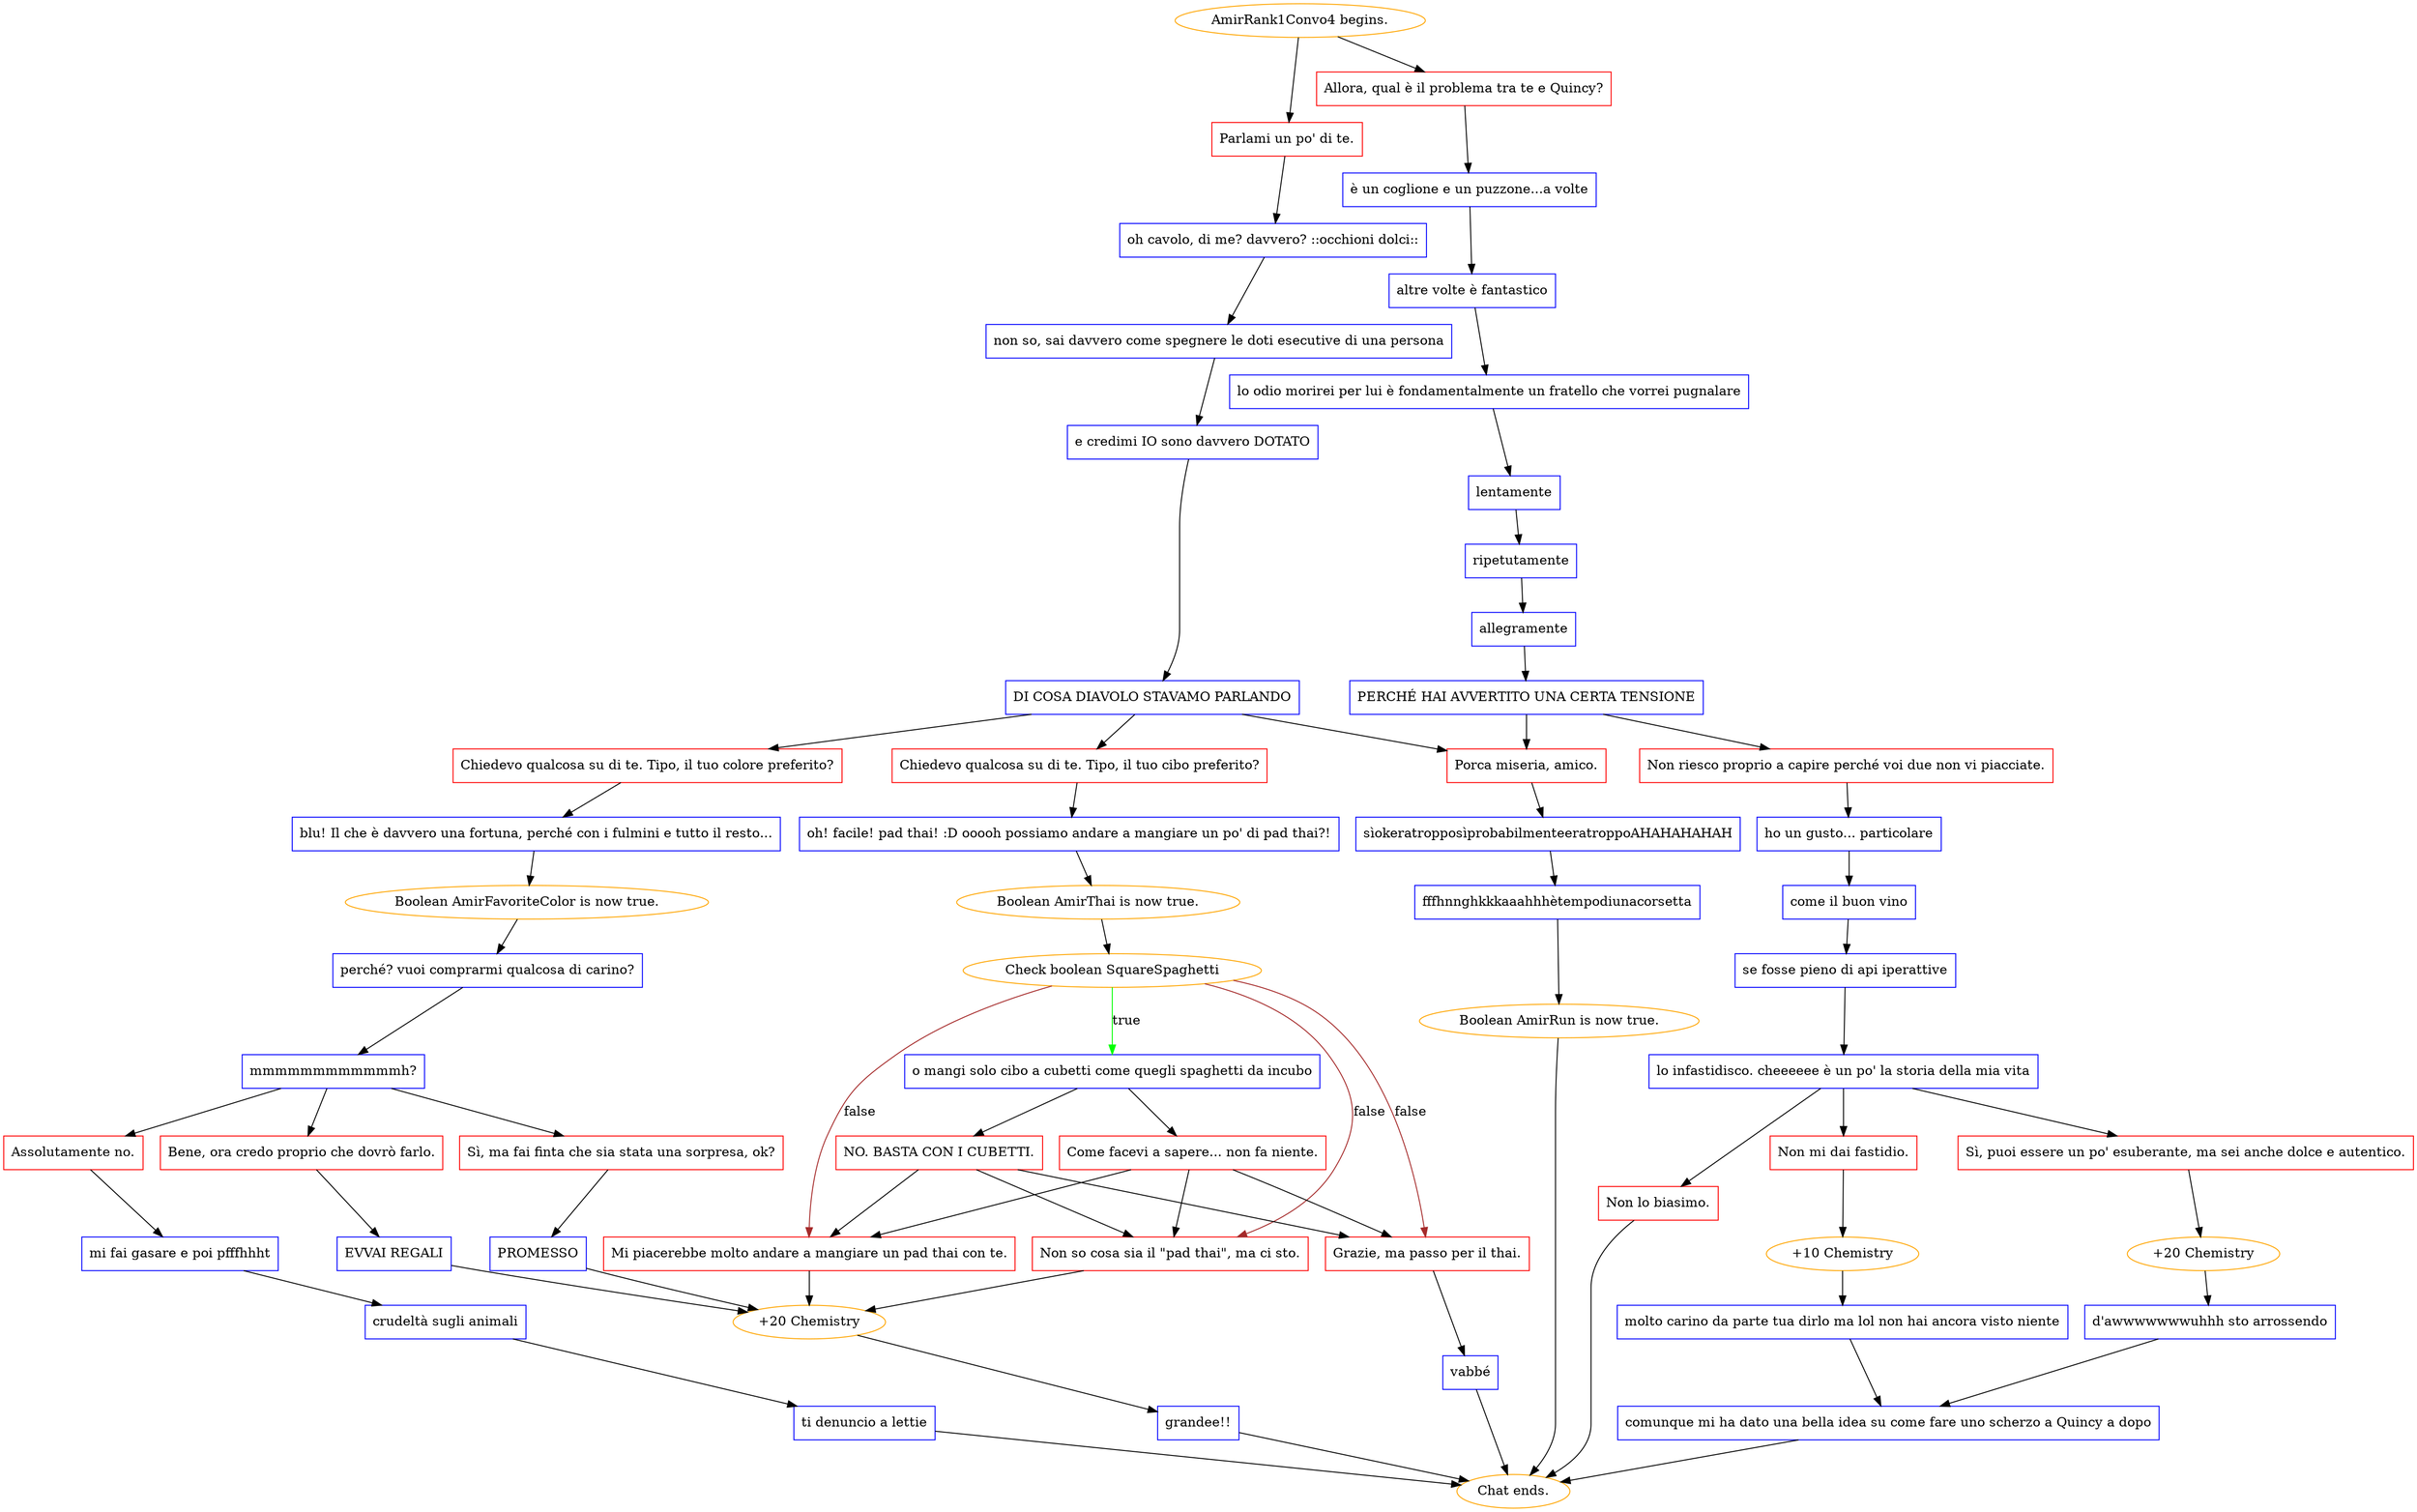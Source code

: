 digraph {
	"AmirRank1Convo4 begins." [color=orange];
		"AmirRank1Convo4 begins." -> j2306606433;
		"AmirRank1Convo4 begins." -> j2009692080;
	j2306606433 [label="Allora, qual è il problema tra te e Quincy?",shape=box,color=red];
		j2306606433 -> j1255784998;
	j2009692080 [label="Parlami un po' di te.",shape=box,color=red];
		j2009692080 -> j2154370286;
	j1255784998 [label="è un coglione e un puzzone...a volte",shape=box,color=blue];
		j1255784998 -> j3596034096;
	j2154370286 [label="oh cavolo, di me? davvero? ::occhioni dolci::",shape=box,color=blue];
		j2154370286 -> j2402037778;
	j3596034096 [label="altre volte è fantastico",shape=box,color=blue];
		j3596034096 -> j4263405527;
	j2402037778 [label="non so, sai davvero come spegnere le doti esecutive di una persona",shape=box,color=blue];
		j2402037778 -> j3541366829;
	j4263405527 [label="lo odio morirei per lui è fondamentalmente un fratello che vorrei pugnalare",shape=box,color=blue];
		j4263405527 -> j1999336238;
	j3541366829 [label="e credimi IO sono davvero DOTATO",shape=box,color=blue];
		j3541366829 -> j4134068346;
	j1999336238 [label="lentamente",shape=box,color=blue];
		j1999336238 -> j1549001892;
	j4134068346 [label="DI COSA DIAVOLO STAVAMO PARLANDO",shape=box,color=blue];
		j4134068346 -> j2447379103;
		j4134068346 -> j2602089037;
		j4134068346 -> j2192510411;
	j1549001892 [label="ripetutamente",shape=box,color=blue];
		j1549001892 -> j1972510532;
	j2447379103 [label="Porca miseria, amico.",shape=box,color=red];
		j2447379103 -> j1093487604;
	j2602089037 [label="Chiedevo qualcosa su di te. Tipo, il tuo cibo preferito?",shape=box,color=red];
		j2602089037 -> j3165677721;
	j2192510411 [label="Chiedevo qualcosa su di te. Tipo, il tuo colore preferito?",shape=box,color=red];
		j2192510411 -> j2574733471;
	j1972510532 [label="allegramente",shape=box,color=blue];
		j1972510532 -> j1200036458;
	j1093487604 [label="sìokeratropposìprobabilmenteeratroppoAHAHAHAHAH",shape=box,color=blue];
		j1093487604 -> j1974685697;
	j3165677721 [label="oh! facile! pad thai! :D ooooh possiamo andare a mangiare un po' di pad thai?!",shape=box,color=blue];
		j3165677721 -> j1051665310;
	j2574733471 [label="blu! Il che è davvero una fortuna, perché con i fulmini e tutto il resto...",shape=box,color=blue];
		j2574733471 -> j2442101032;
	j1200036458 [label="PERCHÉ HAI AVVERTITO UNA CERTA TENSIONE",shape=box,color=blue];
		j1200036458 -> j3776368231;
		j1200036458 -> j2447379103;
	j1974685697 [label="fffhnnghkkkaaahhhètempodiunacorsetta",shape=box,color=blue];
		j1974685697 -> j1426220801;
	j1051665310 [label="Boolean AmirThai is now true.",color=orange];
		j1051665310 -> j1549996540;
	j2442101032 [label="Boolean AmirFavoriteColor is now true.",color=orange];
		j2442101032 -> j4036619375;
	j3776368231 [label="Non riesco proprio a capire perché voi due non vi piacciate.",shape=box,color=red];
		j3776368231 -> j4079384261;
	j1426220801 [label="Boolean AmirRun is now true.",color=orange];
		j1426220801 -> "Chat ends.";
	j1549996540 [label="Check boolean SquareSpaghetti",color=orange];
		j1549996540 -> j796303791 [label=true,color=green];
		j1549996540 -> j1874179472 [label=false,color=brown];
		j1549996540 -> j1286919079 [label=false,color=brown];
		j1549996540 -> j3961736194 [label=false,color=brown];
	j4036619375 [label="perché? vuoi comprarmi qualcosa di carino?",shape=box,color=blue];
		j4036619375 -> j701108765;
	j4079384261 [label="ho un gusto... particolare",shape=box,color=blue];
		j4079384261 -> j511786533;
	"Chat ends." [color=orange];
	j796303791 [label="o mangi solo cibo a cubetti come quegli spaghetti da incubo",shape=box,color=blue];
		j796303791 -> j62430983;
		j796303791 -> j3467637540;
	j1874179472 [label="Grazie, ma passo per il thai.",shape=box,color=red];
		j1874179472 -> j355067385;
	j1286919079 [label="Non so cosa sia il \"pad thai\", ma ci sto.",shape=box,color=red];
		j1286919079 -> j61052186;
	j3961736194 [label="Mi piacerebbe molto andare a mangiare un pad thai con te.",shape=box,color=red];
		j3961736194 -> j61052186;
	j701108765 [label="mmmmmmmmmmmmh?",shape=box,color=blue];
		j701108765 -> j2074009814;
		j701108765 -> j2490607512;
		j701108765 -> j2374624496;
	j511786533 [label="come il buon vino",shape=box,color=blue];
		j511786533 -> j3281941079;
	j62430983 [label="NO. BASTA CON I CUBETTI.",shape=box,color=red];
		j62430983 -> j1874179472;
		j62430983 -> j1286919079;
		j62430983 -> j3961736194;
	j3467637540 [label="Come facevi a sapere... non fa niente.",shape=box,color=red];
		j3467637540 -> j1874179472;
		j3467637540 -> j1286919079;
		j3467637540 -> j3961736194;
	j355067385 [label="vabbé",shape=box,color=blue];
		j355067385 -> "Chat ends.";
	j61052186 [label="+20 Chemistry",color=orange];
		j61052186 -> j4008970184;
	j2074009814 [label="Bene, ora credo proprio che dovrò farlo.",shape=box,color=red];
		j2074009814 -> j140235563;
	j2490607512 [label="Sì, ma fai finta che sia stata una sorpresa, ok?",shape=box,color=red];
		j2490607512 -> j857382685;
	j2374624496 [label="Assolutamente no.",shape=box,color=red];
		j2374624496 -> j539712878;
	j3281941079 [label="se fosse pieno di api iperattive",shape=box,color=blue];
		j3281941079 -> j3987592129;
	j4008970184 [label="grandee!!",shape=box,color=blue];
		j4008970184 -> "Chat ends.";
	j140235563 [label="EVVAI REGALI",shape=box,color=blue];
		j140235563 -> j61052186;
	j857382685 [label="PROMESSO",shape=box,color=blue];
		j857382685 -> j61052186;
	j539712878 [label="mi fai gasare e poi pfffhhht",shape=box,color=blue];
		j539712878 -> j2881408913;
	j3987592129 [label="lo infastidisco. cheeeeee è un po' la storia della mia vita",shape=box,color=blue];
		j3987592129 -> j4085406495;
		j3987592129 -> j904693954;
		j3987592129 -> j636113206;
	j2881408913 [label="crudeltà sugli animali",shape=box,color=blue];
		j2881408913 -> j1853138647;
	j4085406495 [label="Sì, puoi essere un po' esuberante, ma sei anche dolce e autentico.",shape=box,color=red];
		j4085406495 -> j43272345;
	j904693954 [label="Non mi dai fastidio.",shape=box,color=red];
		j904693954 -> j2355986496;
	j636113206 [label="Non lo biasimo.",shape=box,color=red];
		j636113206 -> "Chat ends.";
	j1853138647 [label="ti denuncio a lettie",shape=box,color=blue];
		j1853138647 -> "Chat ends.";
	j43272345 [label="+20 Chemistry",color=orange];
		j43272345 -> j617783087;
	j2355986496 [label="+10 Chemistry",color=orange];
		j2355986496 -> j1121242536;
	j617783087 [label="d'awwwwwwwuhhh sto arrossendo",shape=box,color=blue];
		j617783087 -> j3061439360;
	j1121242536 [label="molto carino da parte tua dirlo ma lol non hai ancora visto niente",shape=box,color=blue];
		j1121242536 -> j3061439360;
	j3061439360 [label="comunque mi ha dato una bella idea su come fare uno scherzo a Quincy a dopo",shape=box,color=blue];
		j3061439360 -> "Chat ends.";
}